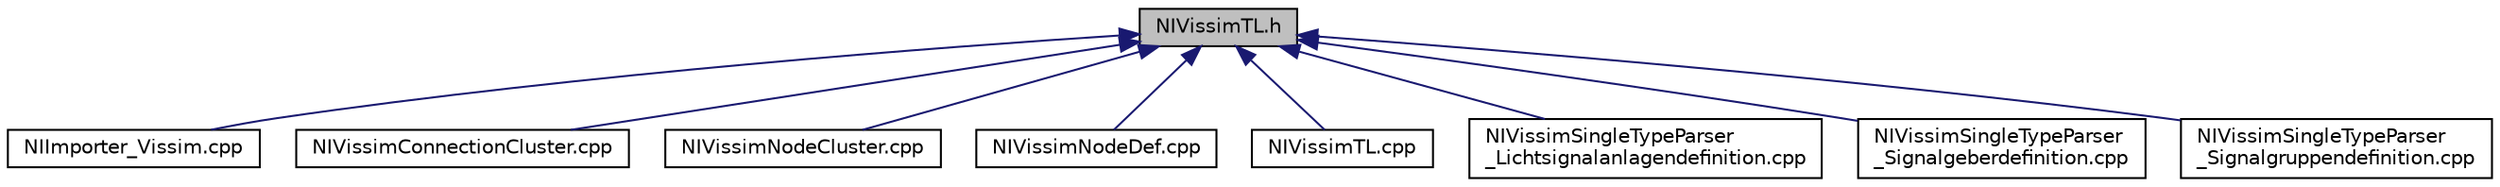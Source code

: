 digraph "NIVissimTL.h"
{
  edge [fontname="Helvetica",fontsize="10",labelfontname="Helvetica",labelfontsize="10"];
  node [fontname="Helvetica",fontsize="10",shape=record];
  Node14 [label="NIVissimTL.h",height=0.2,width=0.4,color="black", fillcolor="grey75", style="filled", fontcolor="black"];
  Node14 -> Node15 [dir="back",color="midnightblue",fontsize="10",style="solid",fontname="Helvetica"];
  Node15 [label="NIImporter_Vissim.cpp",height=0.2,width=0.4,color="black", fillcolor="white", style="filled",URL="$d0/d29/_n_i_importer___vissim_8cpp.html"];
  Node14 -> Node16 [dir="back",color="midnightblue",fontsize="10",style="solid",fontname="Helvetica"];
  Node16 [label="NIVissimConnectionCluster.cpp",height=0.2,width=0.4,color="black", fillcolor="white", style="filled",URL="$da/dea/_n_i_vissim_connection_cluster_8cpp.html"];
  Node14 -> Node17 [dir="back",color="midnightblue",fontsize="10",style="solid",fontname="Helvetica"];
  Node17 [label="NIVissimNodeCluster.cpp",height=0.2,width=0.4,color="black", fillcolor="white", style="filled",URL="$dc/d18/_n_i_vissim_node_cluster_8cpp.html"];
  Node14 -> Node18 [dir="back",color="midnightblue",fontsize="10",style="solid",fontname="Helvetica"];
  Node18 [label="NIVissimNodeDef.cpp",height=0.2,width=0.4,color="black", fillcolor="white", style="filled",URL="$de/d0a/_n_i_vissim_node_def_8cpp.html"];
  Node14 -> Node19 [dir="back",color="midnightblue",fontsize="10",style="solid",fontname="Helvetica"];
  Node19 [label="NIVissimTL.cpp",height=0.2,width=0.4,color="black", fillcolor="white", style="filled",URL="$d1/d0e/_n_i_vissim_t_l_8cpp.html"];
  Node14 -> Node20 [dir="back",color="midnightblue",fontsize="10",style="solid",fontname="Helvetica"];
  Node20 [label="NIVissimSingleTypeParser\l_Lichtsignalanlagendefinition.cpp",height=0.2,width=0.4,color="black", fillcolor="white", style="filled",URL="$dc/dd9/_n_i_vissim_single_type_parser___lichtsignalanlagendefinition_8cpp.html"];
  Node14 -> Node21 [dir="back",color="midnightblue",fontsize="10",style="solid",fontname="Helvetica"];
  Node21 [label="NIVissimSingleTypeParser\l_Signalgeberdefinition.cpp",height=0.2,width=0.4,color="black", fillcolor="white", style="filled",URL="$de/df2/_n_i_vissim_single_type_parser___signalgeberdefinition_8cpp.html"];
  Node14 -> Node22 [dir="back",color="midnightblue",fontsize="10",style="solid",fontname="Helvetica"];
  Node22 [label="NIVissimSingleTypeParser\l_Signalgruppendefinition.cpp",height=0.2,width=0.4,color="black", fillcolor="white", style="filled",URL="$df/db3/_n_i_vissim_single_type_parser___signalgruppendefinition_8cpp.html"];
}
